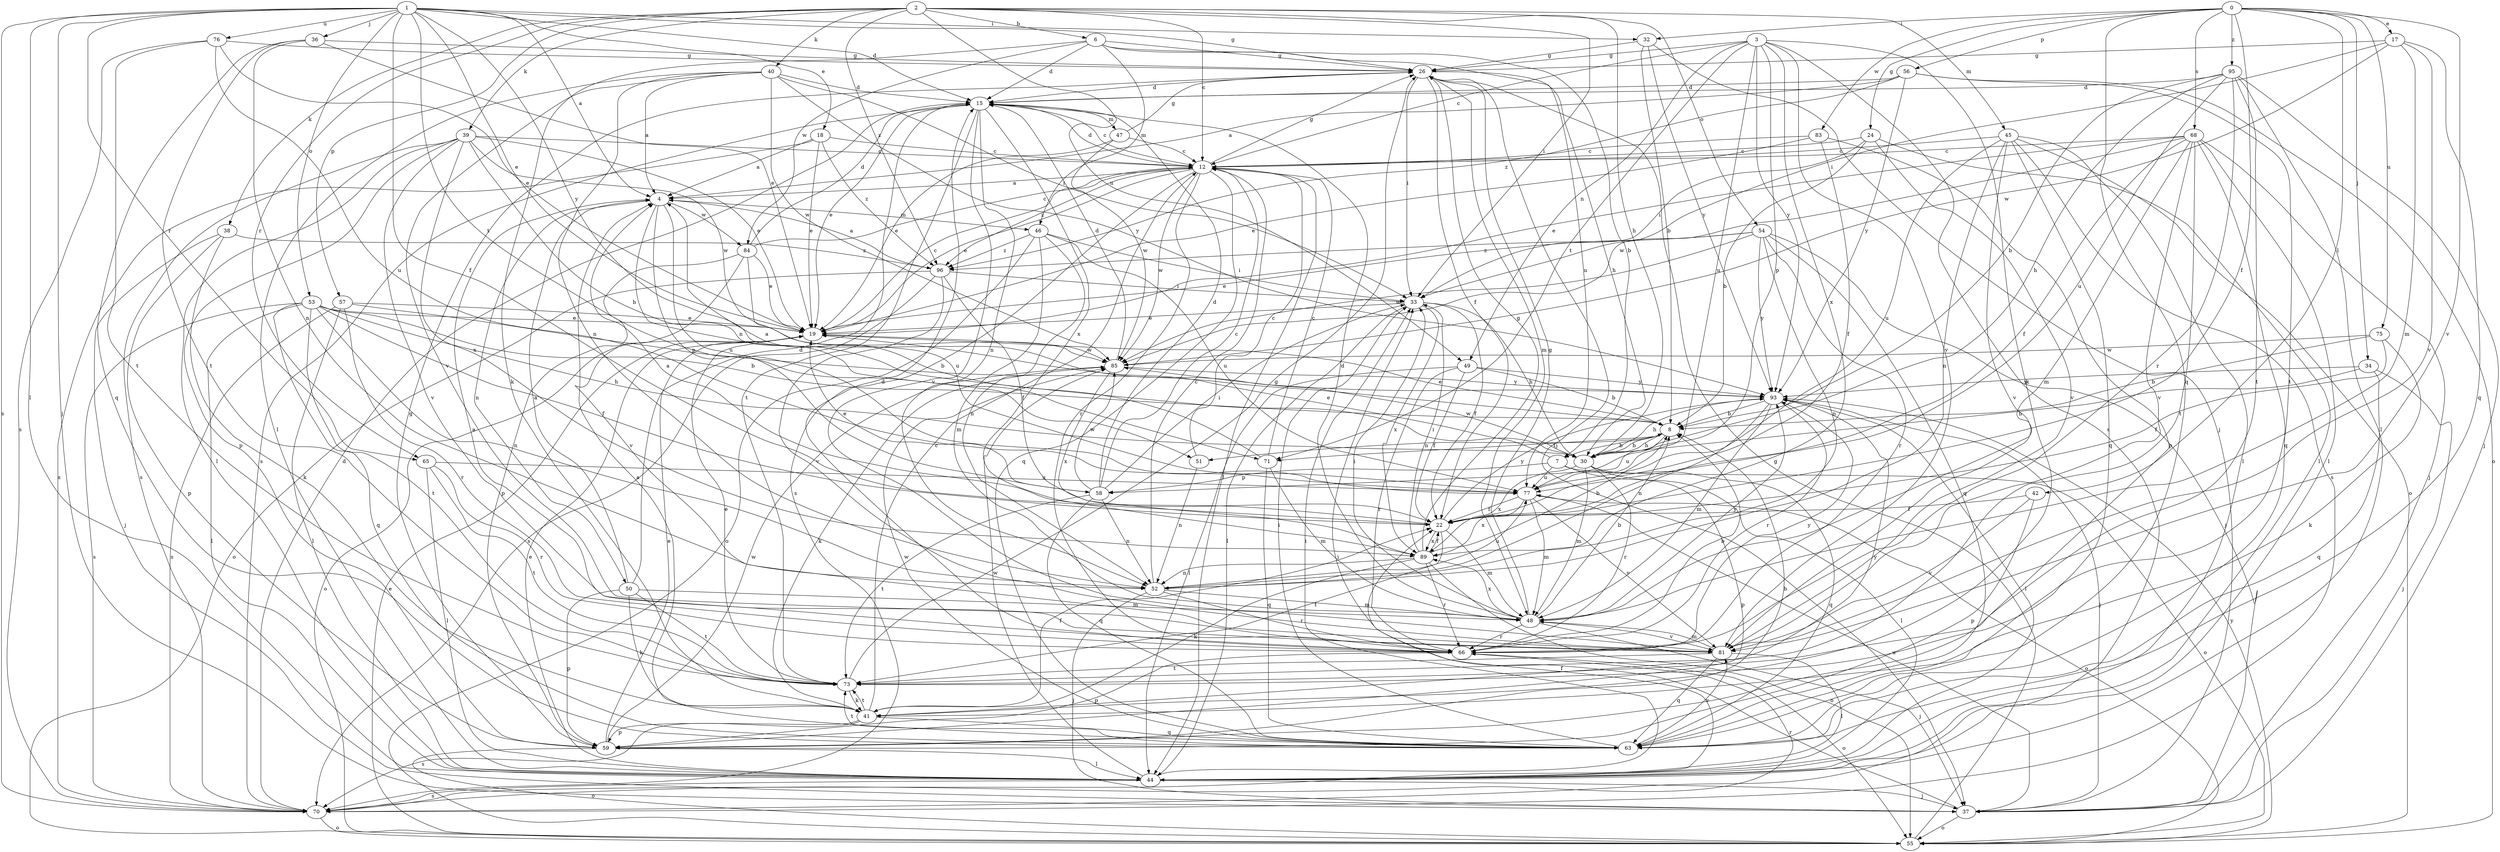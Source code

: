 strict digraph  {
0;
1;
2;
3;
4;
6;
7;
8;
12;
15;
17;
18;
19;
22;
24;
26;
30;
32;
33;
34;
36;
37;
38;
39;
40;
41;
42;
44;
45;
46;
47;
48;
49;
50;
51;
52;
53;
54;
55;
56;
57;
58;
59;
63;
65;
66;
68;
70;
71;
73;
75;
76;
77;
81;
83;
84;
85;
89;
93;
95;
96;
0 -> 17  [label=e];
0 -> 22  [label=f];
0 -> 24  [label=g];
0 -> 32  [label=i];
0 -> 34  [label=j];
0 -> 42  [label=l];
0 -> 56  [label=p];
0 -> 63  [label=q];
0 -> 68  [label=s];
0 -> 75  [label=u];
0 -> 81  [label=v];
0 -> 83  [label=w];
0 -> 95  [label=z];
1 -> 4  [label=a];
1 -> 15  [label=d];
1 -> 18  [label=e];
1 -> 19  [label=e];
1 -> 22  [label=f];
1 -> 26  [label=g];
1 -> 32  [label=i];
1 -> 36  [label=j];
1 -> 37  [label=j];
1 -> 44  [label=l];
1 -> 53  [label=o];
1 -> 65  [label=r];
1 -> 70  [label=s];
1 -> 71  [label=t];
1 -> 76  [label=u];
1 -> 93  [label=y];
2 -> 6  [label=b];
2 -> 12  [label=c];
2 -> 30  [label=h];
2 -> 33  [label=i];
2 -> 38  [label=k];
2 -> 39  [label=k];
2 -> 40  [label=k];
2 -> 45  [label=m];
2 -> 49  [label=n];
2 -> 54  [label=o];
2 -> 57  [label=p];
2 -> 65  [label=r];
2 -> 96  [label=z];
3 -> 12  [label=c];
3 -> 26  [label=g];
3 -> 41  [label=k];
3 -> 49  [label=n];
3 -> 58  [label=p];
3 -> 70  [label=s];
3 -> 71  [label=t];
3 -> 77  [label=u];
3 -> 81  [label=v];
3 -> 89  [label=x];
3 -> 93  [label=y];
4 -> 46  [label=m];
4 -> 50  [label=n];
4 -> 51  [label=n];
4 -> 58  [label=p];
4 -> 77  [label=u];
4 -> 84  [label=w];
6 -> 7  [label=b];
6 -> 15  [label=d];
6 -> 26  [label=g];
6 -> 41  [label=k];
6 -> 46  [label=m];
6 -> 77  [label=u];
6 -> 84  [label=w];
7 -> 19  [label=e];
7 -> 44  [label=l];
7 -> 55  [label=o];
7 -> 58  [label=p];
7 -> 77  [label=u];
8 -> 7  [label=b];
8 -> 19  [label=e];
8 -> 30  [label=h];
8 -> 51  [label=n];
8 -> 71  [label=t];
8 -> 77  [label=u];
12 -> 4  [label=a];
12 -> 15  [label=d];
12 -> 19  [label=e];
12 -> 26  [label=g];
12 -> 44  [label=l];
12 -> 63  [label=q];
12 -> 66  [label=r];
12 -> 70  [label=s];
12 -> 85  [label=w];
12 -> 96  [label=z];
15 -> 12  [label=c];
15 -> 19  [label=e];
15 -> 47  [label=m];
15 -> 52  [label=n];
15 -> 70  [label=s];
15 -> 73  [label=t];
15 -> 81  [label=v];
15 -> 89  [label=x];
17 -> 26  [label=g];
17 -> 33  [label=i];
17 -> 48  [label=m];
17 -> 63  [label=q];
17 -> 81  [label=v];
17 -> 85  [label=w];
18 -> 4  [label=a];
18 -> 12  [label=c];
18 -> 19  [label=e];
18 -> 70  [label=s];
18 -> 96  [label=z];
19 -> 12  [label=c];
19 -> 55  [label=o];
19 -> 85  [label=w];
22 -> 4  [label=a];
22 -> 48  [label=m];
22 -> 73  [label=t];
22 -> 89  [label=x];
22 -> 93  [label=y];
24 -> 8  [label=b];
24 -> 12  [label=c];
24 -> 33  [label=i];
24 -> 44  [label=l];
24 -> 81  [label=v];
26 -> 15  [label=d];
26 -> 22  [label=f];
26 -> 30  [label=h];
26 -> 33  [label=i];
26 -> 37  [label=j];
26 -> 48  [label=m];
30 -> 8  [label=b];
30 -> 48  [label=m];
30 -> 59  [label=p];
30 -> 63  [label=q];
30 -> 66  [label=r];
30 -> 85  [label=w];
30 -> 89  [label=x];
32 -> 8  [label=b];
32 -> 26  [label=g];
32 -> 37  [label=j];
32 -> 93  [label=y];
33 -> 19  [label=e];
33 -> 22  [label=f];
33 -> 30  [label=h];
33 -> 44  [label=l];
33 -> 89  [label=x];
34 -> 30  [label=h];
34 -> 37  [label=j];
34 -> 63  [label=q];
34 -> 93  [label=y];
36 -> 19  [label=e];
36 -> 26  [label=g];
36 -> 52  [label=n];
36 -> 63  [label=q];
36 -> 73  [label=t];
37 -> 33  [label=i];
37 -> 55  [label=o];
37 -> 77  [label=u];
38 -> 37  [label=j];
38 -> 41  [label=k];
38 -> 59  [label=p];
38 -> 96  [label=z];
39 -> 12  [label=c];
39 -> 19  [label=e];
39 -> 30  [label=h];
39 -> 44  [label=l];
39 -> 59  [label=p];
39 -> 70  [label=s];
39 -> 81  [label=v];
39 -> 85  [label=w];
39 -> 89  [label=x];
40 -> 4  [label=a];
40 -> 15  [label=d];
40 -> 33  [label=i];
40 -> 44  [label=l];
40 -> 52  [label=n];
40 -> 81  [label=v];
40 -> 85  [label=w];
40 -> 93  [label=y];
41 -> 12  [label=c];
41 -> 22  [label=f];
41 -> 59  [label=p];
41 -> 63  [label=q];
41 -> 70  [label=s];
41 -> 73  [label=t];
41 -> 93  [label=y];
42 -> 22  [label=f];
42 -> 59  [label=p];
42 -> 81  [label=v];
44 -> 19  [label=e];
44 -> 33  [label=i];
44 -> 37  [label=j];
44 -> 70  [label=s];
44 -> 85  [label=w];
45 -> 12  [label=c];
45 -> 44  [label=l];
45 -> 52  [label=n];
45 -> 55  [label=o];
45 -> 63  [label=q];
45 -> 70  [label=s];
45 -> 77  [label=u];
45 -> 81  [label=v];
46 -> 33  [label=i];
46 -> 48  [label=m];
46 -> 52  [label=n];
46 -> 55  [label=o];
46 -> 77  [label=u];
46 -> 96  [label=z];
47 -> 12  [label=c];
47 -> 19  [label=e];
47 -> 26  [label=g];
47 -> 85  [label=w];
48 -> 8  [label=b];
48 -> 15  [label=d];
48 -> 26  [label=g];
48 -> 33  [label=i];
48 -> 37  [label=j];
48 -> 66  [label=r];
48 -> 81  [label=v];
48 -> 89  [label=x];
48 -> 93  [label=y];
49 -> 8  [label=b];
49 -> 22  [label=f];
49 -> 44  [label=l];
49 -> 66  [label=r];
49 -> 93  [label=y];
50 -> 4  [label=a];
50 -> 15  [label=d];
50 -> 41  [label=k];
50 -> 48  [label=m];
50 -> 59  [label=p];
50 -> 73  [label=t];
51 -> 12  [label=c];
51 -> 52  [label=n];
52 -> 12  [label=c];
52 -> 37  [label=j];
52 -> 48  [label=m];
52 -> 66  [label=r];
52 -> 77  [label=u];
53 -> 8  [label=b];
53 -> 19  [label=e];
53 -> 22  [label=f];
53 -> 30  [label=h];
53 -> 44  [label=l];
53 -> 52  [label=n];
53 -> 63  [label=q];
53 -> 70  [label=s];
53 -> 73  [label=t];
54 -> 19  [label=e];
54 -> 37  [label=j];
54 -> 52  [label=n];
54 -> 63  [label=q];
54 -> 66  [label=r];
54 -> 85  [label=w];
54 -> 93  [label=y];
54 -> 96  [label=z];
55 -> 19  [label=e];
55 -> 26  [label=g];
55 -> 93  [label=y];
56 -> 4  [label=a];
56 -> 15  [label=d];
56 -> 55  [label=o];
56 -> 73  [label=t];
56 -> 93  [label=y];
56 -> 96  [label=z];
57 -> 8  [label=b];
57 -> 19  [label=e];
57 -> 44  [label=l];
57 -> 66  [label=r];
57 -> 70  [label=s];
58 -> 12  [label=c];
58 -> 15  [label=d];
58 -> 19  [label=e];
58 -> 33  [label=i];
58 -> 52  [label=n];
58 -> 63  [label=q];
58 -> 73  [label=t];
58 -> 85  [label=w];
59 -> 8  [label=b];
59 -> 19  [label=e];
59 -> 26  [label=g];
59 -> 44  [label=l];
59 -> 55  [label=o];
59 -> 85  [label=w];
63 -> 4  [label=a];
63 -> 33  [label=i];
63 -> 73  [label=t];
63 -> 81  [label=v];
63 -> 85  [label=w];
65 -> 44  [label=l];
65 -> 66  [label=r];
65 -> 73  [label=t];
65 -> 77  [label=u];
66 -> 4  [label=a];
66 -> 8  [label=b];
66 -> 15  [label=d];
66 -> 55  [label=o];
66 -> 59  [label=p];
66 -> 93  [label=y];
68 -> 12  [label=c];
68 -> 19  [label=e];
68 -> 22  [label=f];
68 -> 37  [label=j];
68 -> 44  [label=l];
68 -> 48  [label=m];
68 -> 63  [label=q];
68 -> 73  [label=t];
68 -> 81  [label=v];
68 -> 85  [label=w];
70 -> 15  [label=d];
70 -> 22  [label=f];
70 -> 55  [label=o];
70 -> 66  [label=r];
71 -> 4  [label=a];
71 -> 12  [label=c];
71 -> 48  [label=m];
71 -> 63  [label=q];
73 -> 19  [label=e];
73 -> 26  [label=g];
73 -> 41  [label=k];
75 -> 8  [label=b];
75 -> 22  [label=f];
75 -> 41  [label=k];
75 -> 85  [label=w];
76 -> 19  [label=e];
76 -> 26  [label=g];
76 -> 70  [label=s];
76 -> 73  [label=t];
76 -> 77  [label=u];
77 -> 22  [label=f];
77 -> 48  [label=m];
77 -> 55  [label=o];
77 -> 81  [label=v];
77 -> 89  [label=x];
81 -> 44  [label=l];
81 -> 48  [label=m];
81 -> 63  [label=q];
81 -> 73  [label=t];
83 -> 12  [label=c];
83 -> 19  [label=e];
83 -> 22  [label=f];
83 -> 59  [label=p];
84 -> 12  [label=c];
84 -> 15  [label=d];
84 -> 19  [label=e];
84 -> 59  [label=p];
84 -> 77  [label=u];
84 -> 81  [label=v];
85 -> 15  [label=d];
85 -> 41  [label=k];
85 -> 89  [label=x];
85 -> 93  [label=y];
89 -> 8  [label=b];
89 -> 22  [label=f];
89 -> 26  [label=g];
89 -> 33  [label=i];
89 -> 41  [label=k];
89 -> 52  [label=n];
89 -> 55  [label=o];
89 -> 66  [label=r];
93 -> 8  [label=b];
93 -> 30  [label=h];
93 -> 37  [label=j];
93 -> 44  [label=l];
93 -> 48  [label=m];
93 -> 52  [label=n];
93 -> 66  [label=r];
95 -> 8  [label=b];
95 -> 15  [label=d];
95 -> 30  [label=h];
95 -> 37  [label=j];
95 -> 44  [label=l];
95 -> 66  [label=r];
95 -> 73  [label=t];
95 -> 77  [label=u];
96 -> 4  [label=a];
96 -> 22  [label=f];
96 -> 33  [label=i];
96 -> 55  [label=o];
96 -> 70  [label=s];
96 -> 81  [label=v];
}
